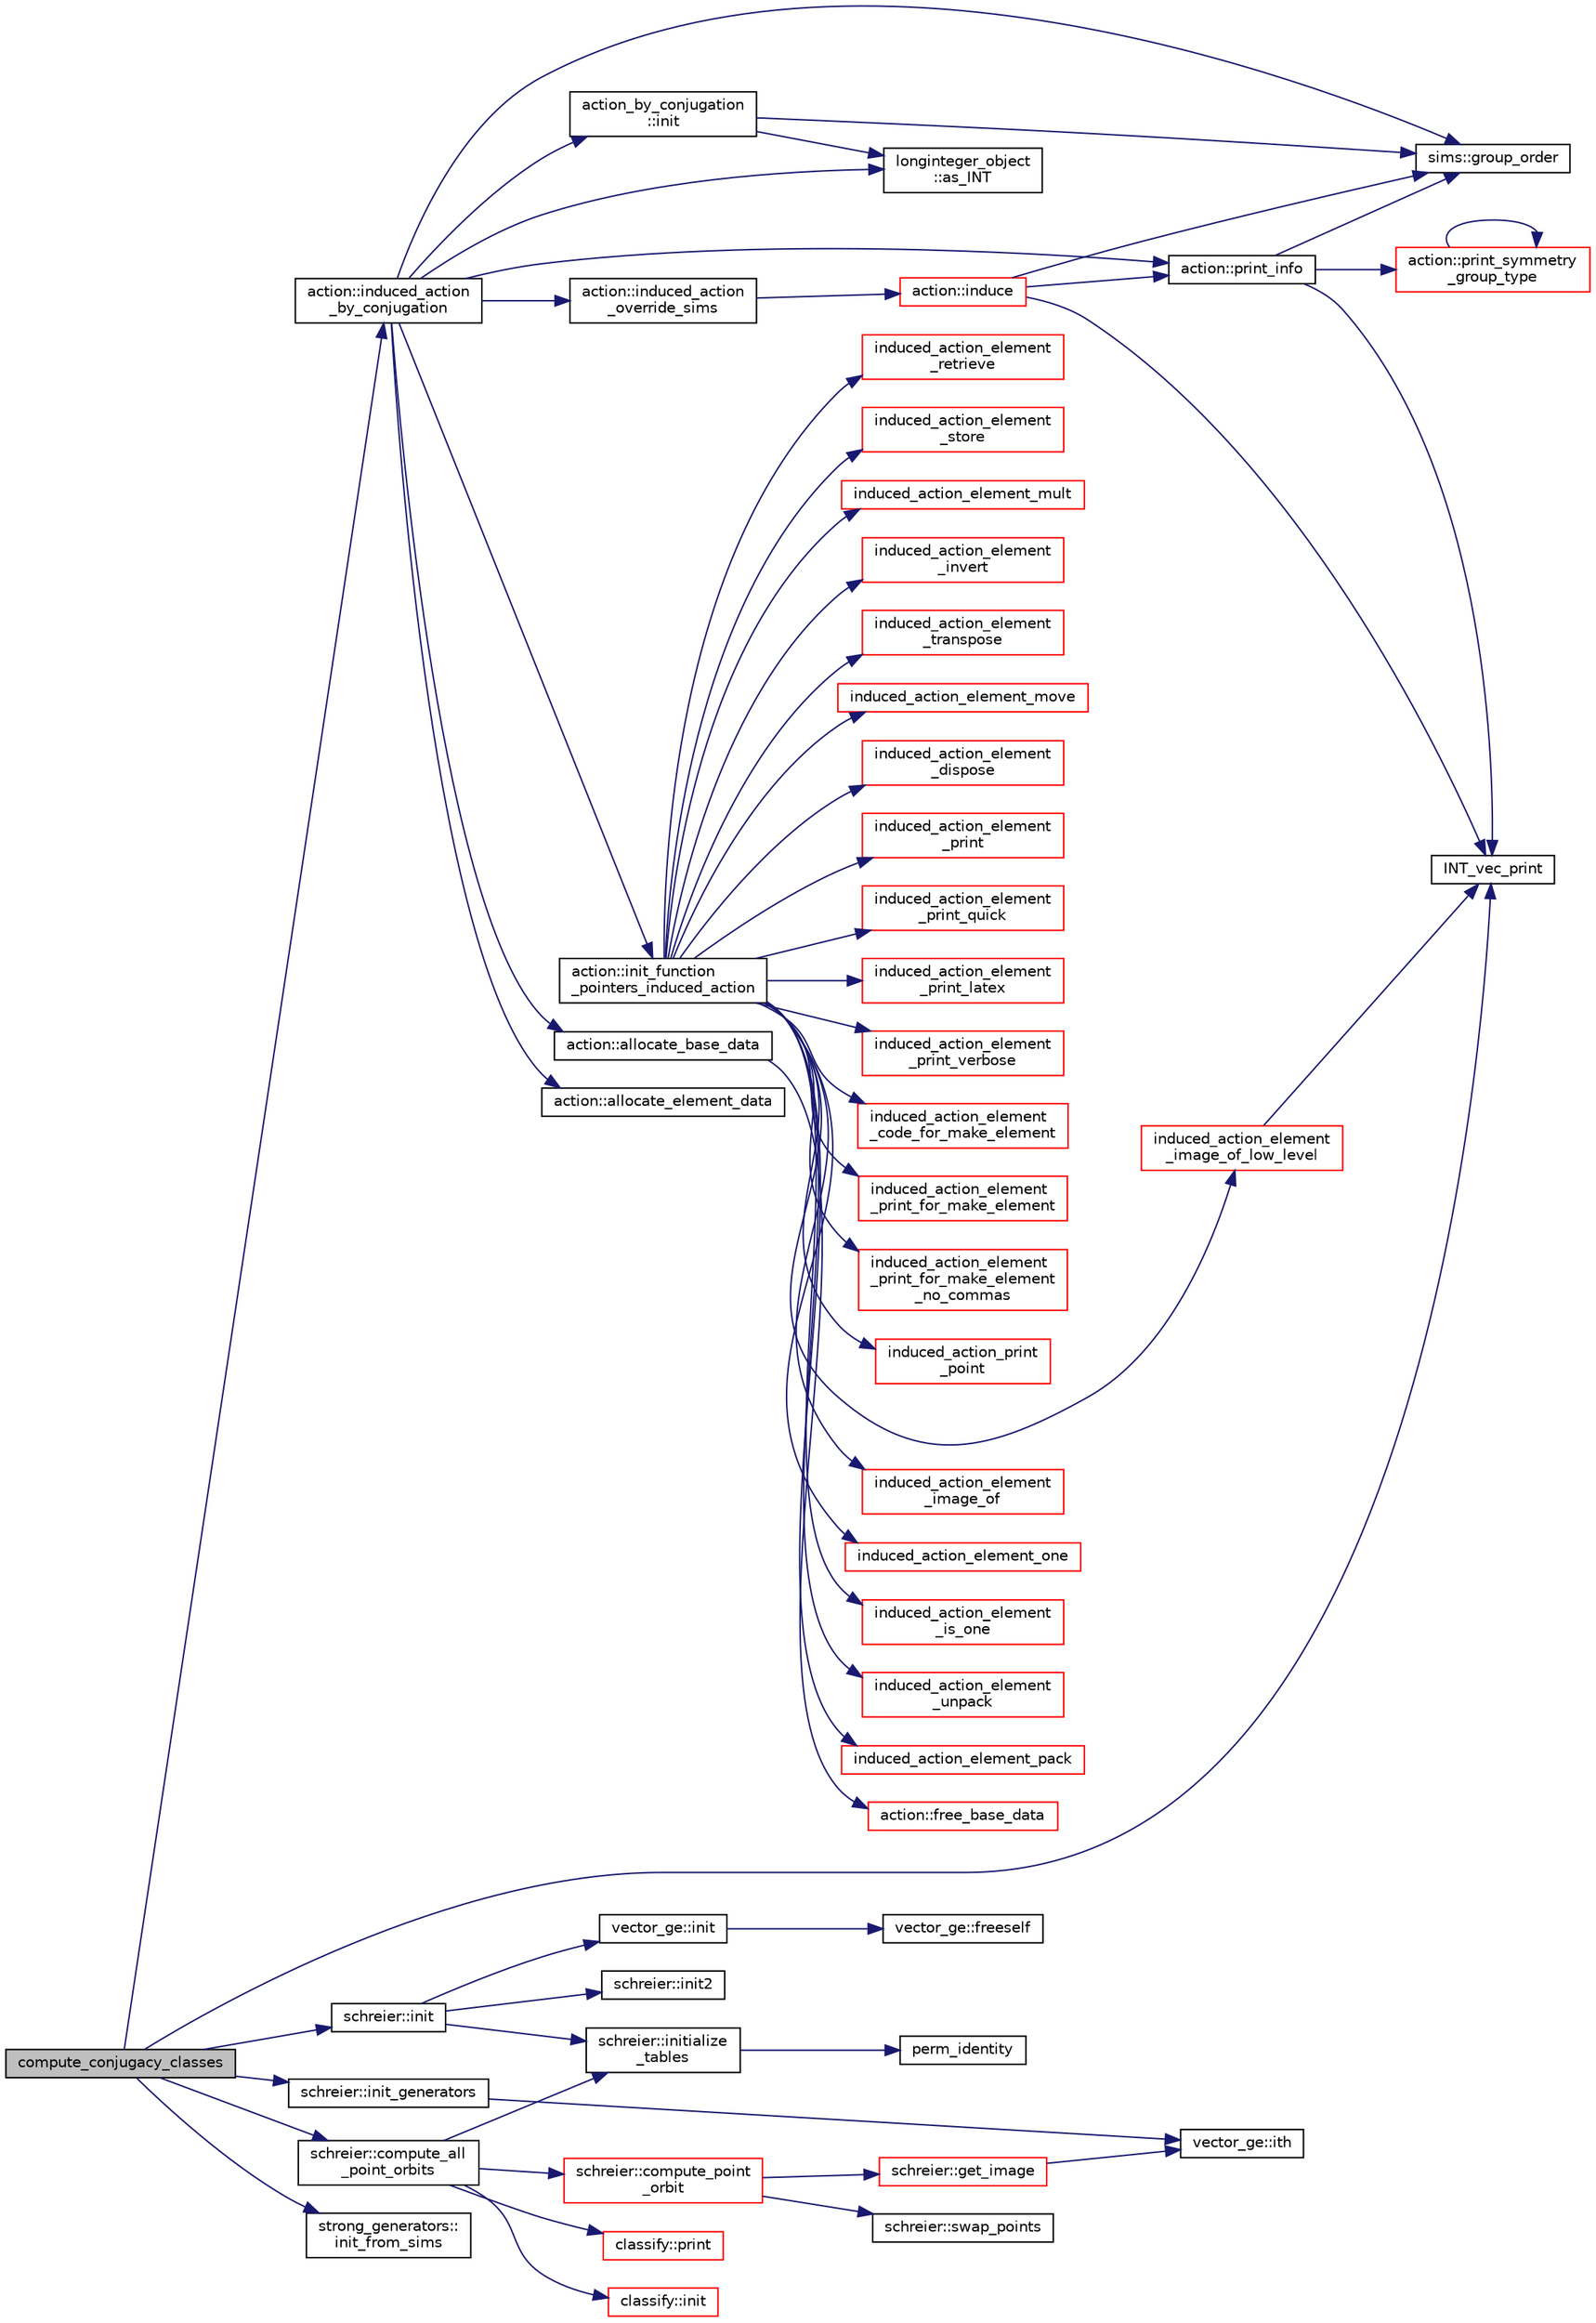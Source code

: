 digraph "compute_conjugacy_classes"
{
  edge [fontname="Helvetica",fontsize="10",labelfontname="Helvetica",labelfontsize="10"];
  node [fontname="Helvetica",fontsize="10",shape=record];
  rankdir="LR";
  Node453 [label="compute_conjugacy_classes",height=0.2,width=0.4,color="black", fillcolor="grey75", style="filled", fontcolor="black"];
  Node453 -> Node454 [color="midnightblue",fontsize="10",style="solid",fontname="Helvetica"];
  Node454 [label="action::induced_action\l_by_conjugation",height=0.2,width=0.4,color="black", fillcolor="white", style="filled",URL="$d2/d86/classaction.html#a45fb7703c6acac791acdcde339d21cc2"];
  Node454 -> Node455 [color="midnightblue",fontsize="10",style="solid",fontname="Helvetica"];
  Node455 [label="sims::group_order",height=0.2,width=0.4,color="black", fillcolor="white", style="filled",URL="$d9/df3/classsims.html#aa442445175656570fa35febbe790efad"];
  Node454 -> Node456 [color="midnightblue",fontsize="10",style="solid",fontname="Helvetica"];
  Node456 [label="longinteger_object\l::as_INT",height=0.2,width=0.4,color="black", fillcolor="white", style="filled",URL="$dd/d7e/classlonginteger__object.html#afb992d4679a6741acc63c8bcba27971e"];
  Node454 -> Node457 [color="midnightblue",fontsize="10",style="solid",fontname="Helvetica"];
  Node457 [label="action_by_conjugation\l::init",height=0.2,width=0.4,color="black", fillcolor="white", style="filled",URL="$d3/dda/classaction__by__conjugation.html#abf94201a9e107f18dbc163ff58706e77"];
  Node457 -> Node455 [color="midnightblue",fontsize="10",style="solid",fontname="Helvetica"];
  Node457 -> Node456 [color="midnightblue",fontsize="10",style="solid",fontname="Helvetica"];
  Node454 -> Node458 [color="midnightblue",fontsize="10",style="solid",fontname="Helvetica"];
  Node458 [label="action::init_function\l_pointers_induced_action",height=0.2,width=0.4,color="black", fillcolor="white", style="filled",URL="$d2/d86/classaction.html#a3b9287d084b24f7a3b9532a7589c58de"];
  Node458 -> Node459 [color="midnightblue",fontsize="10",style="solid",fontname="Helvetica"];
  Node459 [label="induced_action_element\l_image_of",height=0.2,width=0.4,color="red", fillcolor="white", style="filled",URL="$dc/dd4/group__actions_8h.html#a821850d6c3988dd122de0489cd36f0f0"];
  Node458 -> Node864 [color="midnightblue",fontsize="10",style="solid",fontname="Helvetica"];
  Node864 [label="induced_action_element\l_image_of_low_level",height=0.2,width=0.4,color="red", fillcolor="white", style="filled",URL="$dc/dd4/group__actions_8h.html#aa4bc5f68829829d9a41223c260c658c5"];
  Node864 -> Node463 [color="midnightblue",fontsize="10",style="solid",fontname="Helvetica"];
  Node463 [label="INT_vec_print",height=0.2,width=0.4,color="black", fillcolor="white", style="filled",URL="$df/dbf/sajeeb_8_c.html#a79a5901af0b47dd0d694109543c027fe"];
  Node458 -> Node866 [color="midnightblue",fontsize="10",style="solid",fontname="Helvetica"];
  Node866 [label="induced_action_element_one",height=0.2,width=0.4,color="red", fillcolor="white", style="filled",URL="$dc/dd4/group__actions_8h.html#a11ad8abff8304e30e16403a1975a8aab"];
  Node458 -> Node868 [color="midnightblue",fontsize="10",style="solid",fontname="Helvetica"];
  Node868 [label="induced_action_element\l_is_one",height=0.2,width=0.4,color="red", fillcolor="white", style="filled",URL="$dc/dd4/group__actions_8h.html#aadb6a2b56e25c82dd455de09bb4bda82"];
  Node458 -> Node872 [color="midnightblue",fontsize="10",style="solid",fontname="Helvetica"];
  Node872 [label="induced_action_element\l_unpack",height=0.2,width=0.4,color="red", fillcolor="white", style="filled",URL="$dc/dd4/group__actions_8h.html#a99c6ddc3d11eeccddf87ca23badd1890"];
  Node458 -> Node875 [color="midnightblue",fontsize="10",style="solid",fontname="Helvetica"];
  Node875 [label="induced_action_element_pack",height=0.2,width=0.4,color="red", fillcolor="white", style="filled",URL="$dc/dd4/group__actions_8h.html#aa80cbe650affcff950137367a431715f"];
  Node458 -> Node878 [color="midnightblue",fontsize="10",style="solid",fontname="Helvetica"];
  Node878 [label="induced_action_element\l_retrieve",height=0.2,width=0.4,color="red", fillcolor="white", style="filled",URL="$dc/dd4/group__actions_8h.html#a9e51f4ab67af75d0a12a3eb7f211a5b4"];
  Node458 -> Node884 [color="midnightblue",fontsize="10",style="solid",fontname="Helvetica"];
  Node884 [label="induced_action_element\l_store",height=0.2,width=0.4,color="red", fillcolor="white", style="filled",URL="$dc/dd4/group__actions_8h.html#a23d42fb239ba7e886b1fb9fc96f1a3be"];
  Node458 -> Node891 [color="midnightblue",fontsize="10",style="solid",fontname="Helvetica"];
  Node891 [label="induced_action_element_mult",height=0.2,width=0.4,color="red", fillcolor="white", style="filled",URL="$dc/dd4/group__actions_8h.html#a7b00701d128922145960b4c15307113c"];
  Node458 -> Node893 [color="midnightblue",fontsize="10",style="solid",fontname="Helvetica"];
  Node893 [label="induced_action_element\l_invert",height=0.2,width=0.4,color="red", fillcolor="white", style="filled",URL="$dc/dd4/group__actions_8h.html#a9b7e3c76b30897cb2b62a974e063ce12"];
  Node458 -> Node895 [color="midnightblue",fontsize="10",style="solid",fontname="Helvetica"];
  Node895 [label="induced_action_element\l_transpose",height=0.2,width=0.4,color="red", fillcolor="white", style="filled",URL="$dc/dd4/group__actions_8h.html#ad1379970ade84fe3a44f26f5ec500db4"];
  Node458 -> Node898 [color="midnightblue",fontsize="10",style="solid",fontname="Helvetica"];
  Node898 [label="induced_action_element_move",height=0.2,width=0.4,color="red", fillcolor="white", style="filled",URL="$dc/dd4/group__actions_8h.html#a7b319593ee737d9c1ab5bc6223377541"];
  Node458 -> Node900 [color="midnightblue",fontsize="10",style="solid",fontname="Helvetica"];
  Node900 [label="induced_action_element\l_dispose",height=0.2,width=0.4,color="red", fillcolor="white", style="filled",URL="$dc/dd4/group__actions_8h.html#a5bf4e1daf5b0e799af9e065ab8046f99"];
  Node458 -> Node902 [color="midnightblue",fontsize="10",style="solid",fontname="Helvetica"];
  Node902 [label="induced_action_element\l_print",height=0.2,width=0.4,color="red", fillcolor="white", style="filled",URL="$dc/dd4/group__actions_8h.html#a670952bd230bf34b82f276deab684d23"];
  Node458 -> Node906 [color="midnightblue",fontsize="10",style="solid",fontname="Helvetica"];
  Node906 [label="induced_action_element\l_print_quick",height=0.2,width=0.4,color="red", fillcolor="white", style="filled",URL="$dc/dd4/group__actions_8h.html#a91760d711eca781aa4dbee22a5fc0168"];
  Node458 -> Node907 [color="midnightblue",fontsize="10",style="solid",fontname="Helvetica"];
  Node907 [label="induced_action_element\l_print_latex",height=0.2,width=0.4,color="red", fillcolor="white", style="filled",URL="$dc/dd4/group__actions_8h.html#a962508fbbbac127426c42fe5d0f147ab"];
  Node458 -> Node910 [color="midnightblue",fontsize="10",style="solid",fontname="Helvetica"];
  Node910 [label="induced_action_element\l_print_verbose",height=0.2,width=0.4,color="red", fillcolor="white", style="filled",URL="$dc/dd4/group__actions_8h.html#a647a452eeefdaed4834375175fec37fc"];
  Node458 -> Node912 [color="midnightblue",fontsize="10",style="solid",fontname="Helvetica"];
  Node912 [label="induced_action_element\l_code_for_make_element",height=0.2,width=0.4,color="red", fillcolor="white", style="filled",URL="$dc/dd4/group__actions_8h.html#af1c12dd980d376e72daaf9a383cebfdc"];
  Node458 -> Node914 [color="midnightblue",fontsize="10",style="solid",fontname="Helvetica"];
  Node914 [label="induced_action_element\l_print_for_make_element",height=0.2,width=0.4,color="red", fillcolor="white", style="filled",URL="$dc/dd4/group__actions_8h.html#ad7e7ef951b164a7084837401e3dbc400"];
  Node458 -> Node916 [color="midnightblue",fontsize="10",style="solid",fontname="Helvetica"];
  Node916 [label="induced_action_element\l_print_for_make_element\l_no_commas",height=0.2,width=0.4,color="red", fillcolor="white", style="filled",URL="$dc/dd4/group__actions_8h.html#ae151544128a85b12466172340404b955"];
  Node458 -> Node918 [color="midnightblue",fontsize="10",style="solid",fontname="Helvetica"];
  Node918 [label="induced_action_print\l_point",height=0.2,width=0.4,color="red", fillcolor="white", style="filled",URL="$dc/dd4/group__actions_8h.html#af15373c64f9e8d33dd3c448d98cc2382"];
  Node454 -> Node920 [color="midnightblue",fontsize="10",style="solid",fontname="Helvetica"];
  Node920 [label="action::allocate_base_data",height=0.2,width=0.4,color="black", fillcolor="white", style="filled",URL="$d2/d86/classaction.html#a345fa8dfbb60c8a100ab4dd80a966b1b"];
  Node920 -> Node921 [color="midnightblue",fontsize="10",style="solid",fontname="Helvetica"];
  Node921 [label="action::free_base_data",height=0.2,width=0.4,color="red", fillcolor="white", style="filled",URL="$d2/d86/classaction.html#a27aa9e5940cc8e08da6727927d0798a8"];
  Node454 -> Node923 [color="midnightblue",fontsize="10",style="solid",fontname="Helvetica"];
  Node923 [label="action::allocate_element_data",height=0.2,width=0.4,color="black", fillcolor="white", style="filled",URL="$d2/d86/classaction.html#adc5f98db8315bfd17fcd2fbb437d8f60"];
  Node454 -> Node924 [color="midnightblue",fontsize="10",style="solid",fontname="Helvetica"];
  Node924 [label="action::induced_action\l_override_sims",height=0.2,width=0.4,color="black", fillcolor="white", style="filled",URL="$d2/d86/classaction.html#ac8cc7d4543f6ef75a04777bd82ca244b"];
  Node924 -> Node925 [color="midnightblue",fontsize="10",style="solid",fontname="Helvetica"];
  Node925 [label="action::induce",height=0.2,width=0.4,color="red", fillcolor="white", style="filled",URL="$d2/d86/classaction.html#a32012836490e544a15fb4596b90cb07b"];
  Node925 -> Node926 [color="midnightblue",fontsize="10",style="solid",fontname="Helvetica"];
  Node926 [label="action::print_info",height=0.2,width=0.4,color="black", fillcolor="white", style="filled",URL="$d2/d86/classaction.html#a6f89e493e5c5a32e5c3b8963d438ce86"];
  Node926 -> Node563 [color="midnightblue",fontsize="10",style="solid",fontname="Helvetica"];
  Node563 [label="action::print_symmetry\l_group_type",height=0.2,width=0.4,color="red", fillcolor="white", style="filled",URL="$d2/d86/classaction.html#aed811766c7e64fe2c853df8b0b67aa6e"];
  Node563 -> Node563 [color="midnightblue",fontsize="10",style="solid",fontname="Helvetica"];
  Node926 -> Node463 [color="midnightblue",fontsize="10",style="solid",fontname="Helvetica"];
  Node926 -> Node455 [color="midnightblue",fontsize="10",style="solid",fontname="Helvetica"];
  Node925 -> Node455 [color="midnightblue",fontsize="10",style="solid",fontname="Helvetica"];
  Node925 -> Node463 [color="midnightblue",fontsize="10",style="solid",fontname="Helvetica"];
  Node454 -> Node926 [color="midnightblue",fontsize="10",style="solid",fontname="Helvetica"];
  Node453 -> Node941 [color="midnightblue",fontsize="10",style="solid",fontname="Helvetica"];
  Node941 [label="schreier::init",height=0.2,width=0.4,color="black", fillcolor="white", style="filled",URL="$d3/dd6/classschreier.html#a7443bebde2aa08acae16c0ff29c9abcf"];
  Node941 -> Node816 [color="midnightblue",fontsize="10",style="solid",fontname="Helvetica"];
  Node816 [label="vector_ge::init",height=0.2,width=0.4,color="black", fillcolor="white", style="filled",URL="$d4/d6e/classvector__ge.html#afe1d6befd1f1501e6be34afbaa9d30a8"];
  Node816 -> Node817 [color="midnightblue",fontsize="10",style="solid",fontname="Helvetica"];
  Node817 [label="vector_ge::freeself",height=0.2,width=0.4,color="black", fillcolor="white", style="filled",URL="$d4/d6e/classvector__ge.html#aa002e4b715cc73a9b8b367d29700b452"];
  Node941 -> Node942 [color="midnightblue",fontsize="10",style="solid",fontname="Helvetica"];
  Node942 [label="schreier::initialize\l_tables",height=0.2,width=0.4,color="black", fillcolor="white", style="filled",URL="$d3/dd6/classschreier.html#acccc16670f88b14ddc69856cd5c0b36d"];
  Node942 -> Node932 [color="midnightblue",fontsize="10",style="solid",fontname="Helvetica"];
  Node932 [label="perm_identity",height=0.2,width=0.4,color="black", fillcolor="white", style="filled",URL="$d2/d7c/combinatorics_8_c.html#aebc54d3f9c31f253ae53e3eb3b386208"];
  Node941 -> Node943 [color="midnightblue",fontsize="10",style="solid",fontname="Helvetica"];
  Node943 [label="schreier::init2",height=0.2,width=0.4,color="black", fillcolor="white", style="filled",URL="$d3/dd6/classschreier.html#aef6a65e2f39bd9e14c61139c4f97f4c3"];
  Node453 -> Node939 [color="midnightblue",fontsize="10",style="solid",fontname="Helvetica"];
  Node939 [label="strong_generators::\linit_from_sims",height=0.2,width=0.4,color="black", fillcolor="white", style="filled",URL="$dc/d09/classstrong__generators.html#a2b997decdab82e889c1151f29a846a66"];
  Node453 -> Node944 [color="midnightblue",fontsize="10",style="solid",fontname="Helvetica"];
  Node944 [label="schreier::init_generators",height=0.2,width=0.4,color="black", fillcolor="white", style="filled",URL="$d3/dd6/classschreier.html#a04fd581636085a7414e1b5d1004e44e0"];
  Node944 -> Node469 [color="midnightblue",fontsize="10",style="solid",fontname="Helvetica"];
  Node469 [label="vector_ge::ith",height=0.2,width=0.4,color="black", fillcolor="white", style="filled",URL="$d4/d6e/classvector__ge.html#a1ff002e8b746a9beb119d57dcd4a15ff"];
  Node453 -> Node945 [color="midnightblue",fontsize="10",style="solid",fontname="Helvetica"];
  Node945 [label="schreier::compute_all\l_point_orbits",height=0.2,width=0.4,color="black", fillcolor="white", style="filled",URL="$d3/dd6/classschreier.html#a1deec048f51f380bc3476d4cd4d95e94"];
  Node945 -> Node942 [color="midnightblue",fontsize="10",style="solid",fontname="Helvetica"];
  Node945 -> Node946 [color="midnightblue",fontsize="10",style="solid",fontname="Helvetica"];
  Node946 [label="schreier::compute_point\l_orbit",height=0.2,width=0.4,color="red", fillcolor="white", style="filled",URL="$d3/dd6/classschreier.html#a429138e463c8c25dddd8557340ed9edd"];
  Node946 -> Node947 [color="midnightblue",fontsize="10",style="solid",fontname="Helvetica"];
  Node947 [label="schreier::swap_points",height=0.2,width=0.4,color="black", fillcolor="white", style="filled",URL="$d3/dd6/classschreier.html#a2ffcc9098873cfbd14eca34ab4827db7"];
  Node946 -> Node948 [color="midnightblue",fontsize="10",style="solid",fontname="Helvetica"];
  Node948 [label="schreier::get_image",height=0.2,width=0.4,color="red", fillcolor="white", style="filled",URL="$d3/dd6/classschreier.html#a1fd2d08cb31c9e4357e124554ca2773f"];
  Node948 -> Node469 [color="midnightblue",fontsize="10",style="solid",fontname="Helvetica"];
  Node945 -> Node951 [color="midnightblue",fontsize="10",style="solid",fontname="Helvetica"];
  Node951 [label="classify::init",height=0.2,width=0.4,color="red", fillcolor="white", style="filled",URL="$d9/d43/classclassify.html#afc24c64267d646d1f83ea39a7c66bde3"];
  Node945 -> Node963 [color="midnightblue",fontsize="10",style="solid",fontname="Helvetica"];
  Node963 [label="classify::print",height=0.2,width=0.4,color="red", fillcolor="white", style="filled",URL="$d9/d43/classclassify.html#a56d1941250d46f68a41566aac4331bc1"];
  Node453 -> Node463 [color="midnightblue",fontsize="10",style="solid",fontname="Helvetica"];
}

